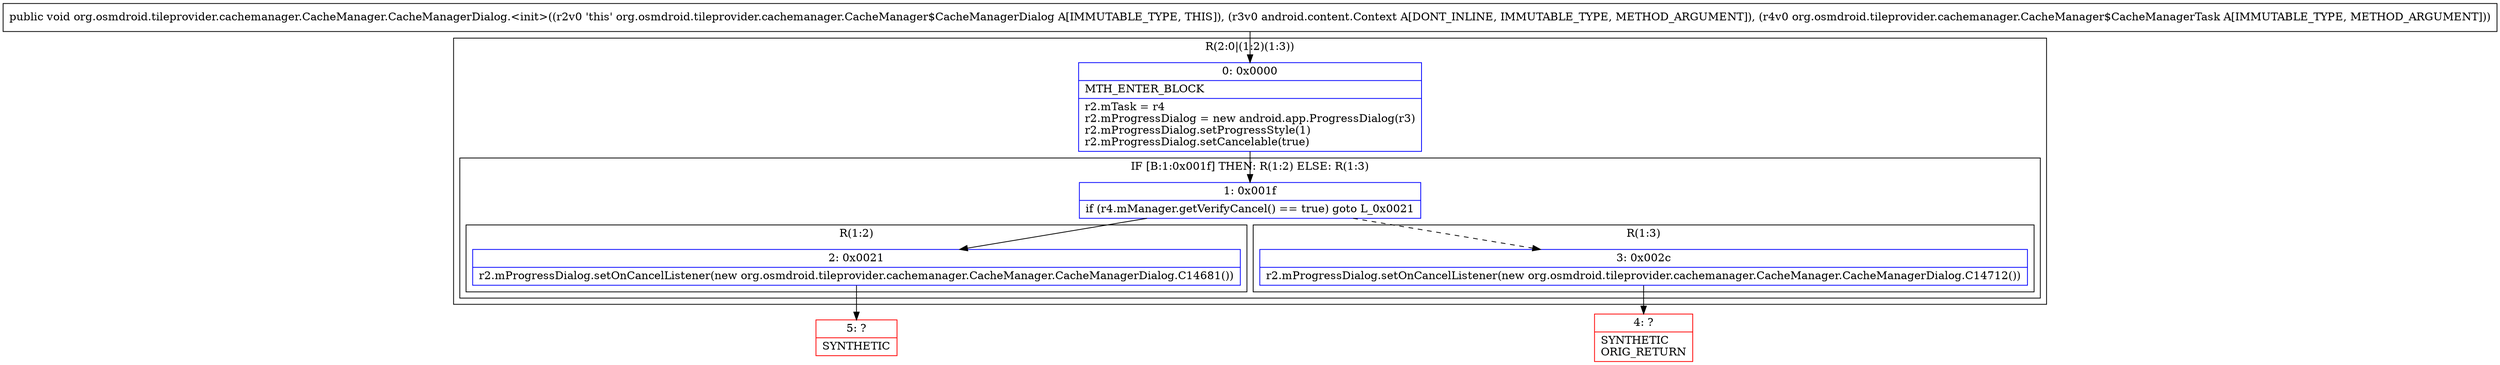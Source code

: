 digraph "CFG fororg.osmdroid.tileprovider.cachemanager.CacheManager.CacheManagerDialog.\<init\>(Landroid\/content\/Context;Lorg\/osmdroid\/tileprovider\/cachemanager\/CacheManager$CacheManagerTask;)V" {
subgraph cluster_Region_1356057989 {
label = "R(2:0|(1:2)(1:3))";
node [shape=record,color=blue];
Node_0 [shape=record,label="{0\:\ 0x0000|MTH_ENTER_BLOCK\l|r2.mTask = r4\lr2.mProgressDialog = new android.app.ProgressDialog(r3)\lr2.mProgressDialog.setProgressStyle(1)\lr2.mProgressDialog.setCancelable(true)\l}"];
subgraph cluster_IfRegion_1975987684 {
label = "IF [B:1:0x001f] THEN: R(1:2) ELSE: R(1:3)";
node [shape=record,color=blue];
Node_1 [shape=record,label="{1\:\ 0x001f|if (r4.mManager.getVerifyCancel() == true) goto L_0x0021\l}"];
subgraph cluster_Region_1738994820 {
label = "R(1:2)";
node [shape=record,color=blue];
Node_2 [shape=record,label="{2\:\ 0x0021|r2.mProgressDialog.setOnCancelListener(new org.osmdroid.tileprovider.cachemanager.CacheManager.CacheManagerDialog.C14681())\l}"];
}
subgraph cluster_Region_544247614 {
label = "R(1:3)";
node [shape=record,color=blue];
Node_3 [shape=record,label="{3\:\ 0x002c|r2.mProgressDialog.setOnCancelListener(new org.osmdroid.tileprovider.cachemanager.CacheManager.CacheManagerDialog.C14712())\l}"];
}
}
}
Node_4 [shape=record,color=red,label="{4\:\ ?|SYNTHETIC\lORIG_RETURN\l}"];
Node_5 [shape=record,color=red,label="{5\:\ ?|SYNTHETIC\l}"];
MethodNode[shape=record,label="{public void org.osmdroid.tileprovider.cachemanager.CacheManager.CacheManagerDialog.\<init\>((r2v0 'this' org.osmdroid.tileprovider.cachemanager.CacheManager$CacheManagerDialog A[IMMUTABLE_TYPE, THIS]), (r3v0 android.content.Context A[DONT_INLINE, IMMUTABLE_TYPE, METHOD_ARGUMENT]), (r4v0 org.osmdroid.tileprovider.cachemanager.CacheManager$CacheManagerTask A[IMMUTABLE_TYPE, METHOD_ARGUMENT])) }"];
MethodNode -> Node_0;
Node_0 -> Node_1;
Node_1 -> Node_2;
Node_1 -> Node_3[style=dashed];
Node_2 -> Node_5;
Node_3 -> Node_4;
}

